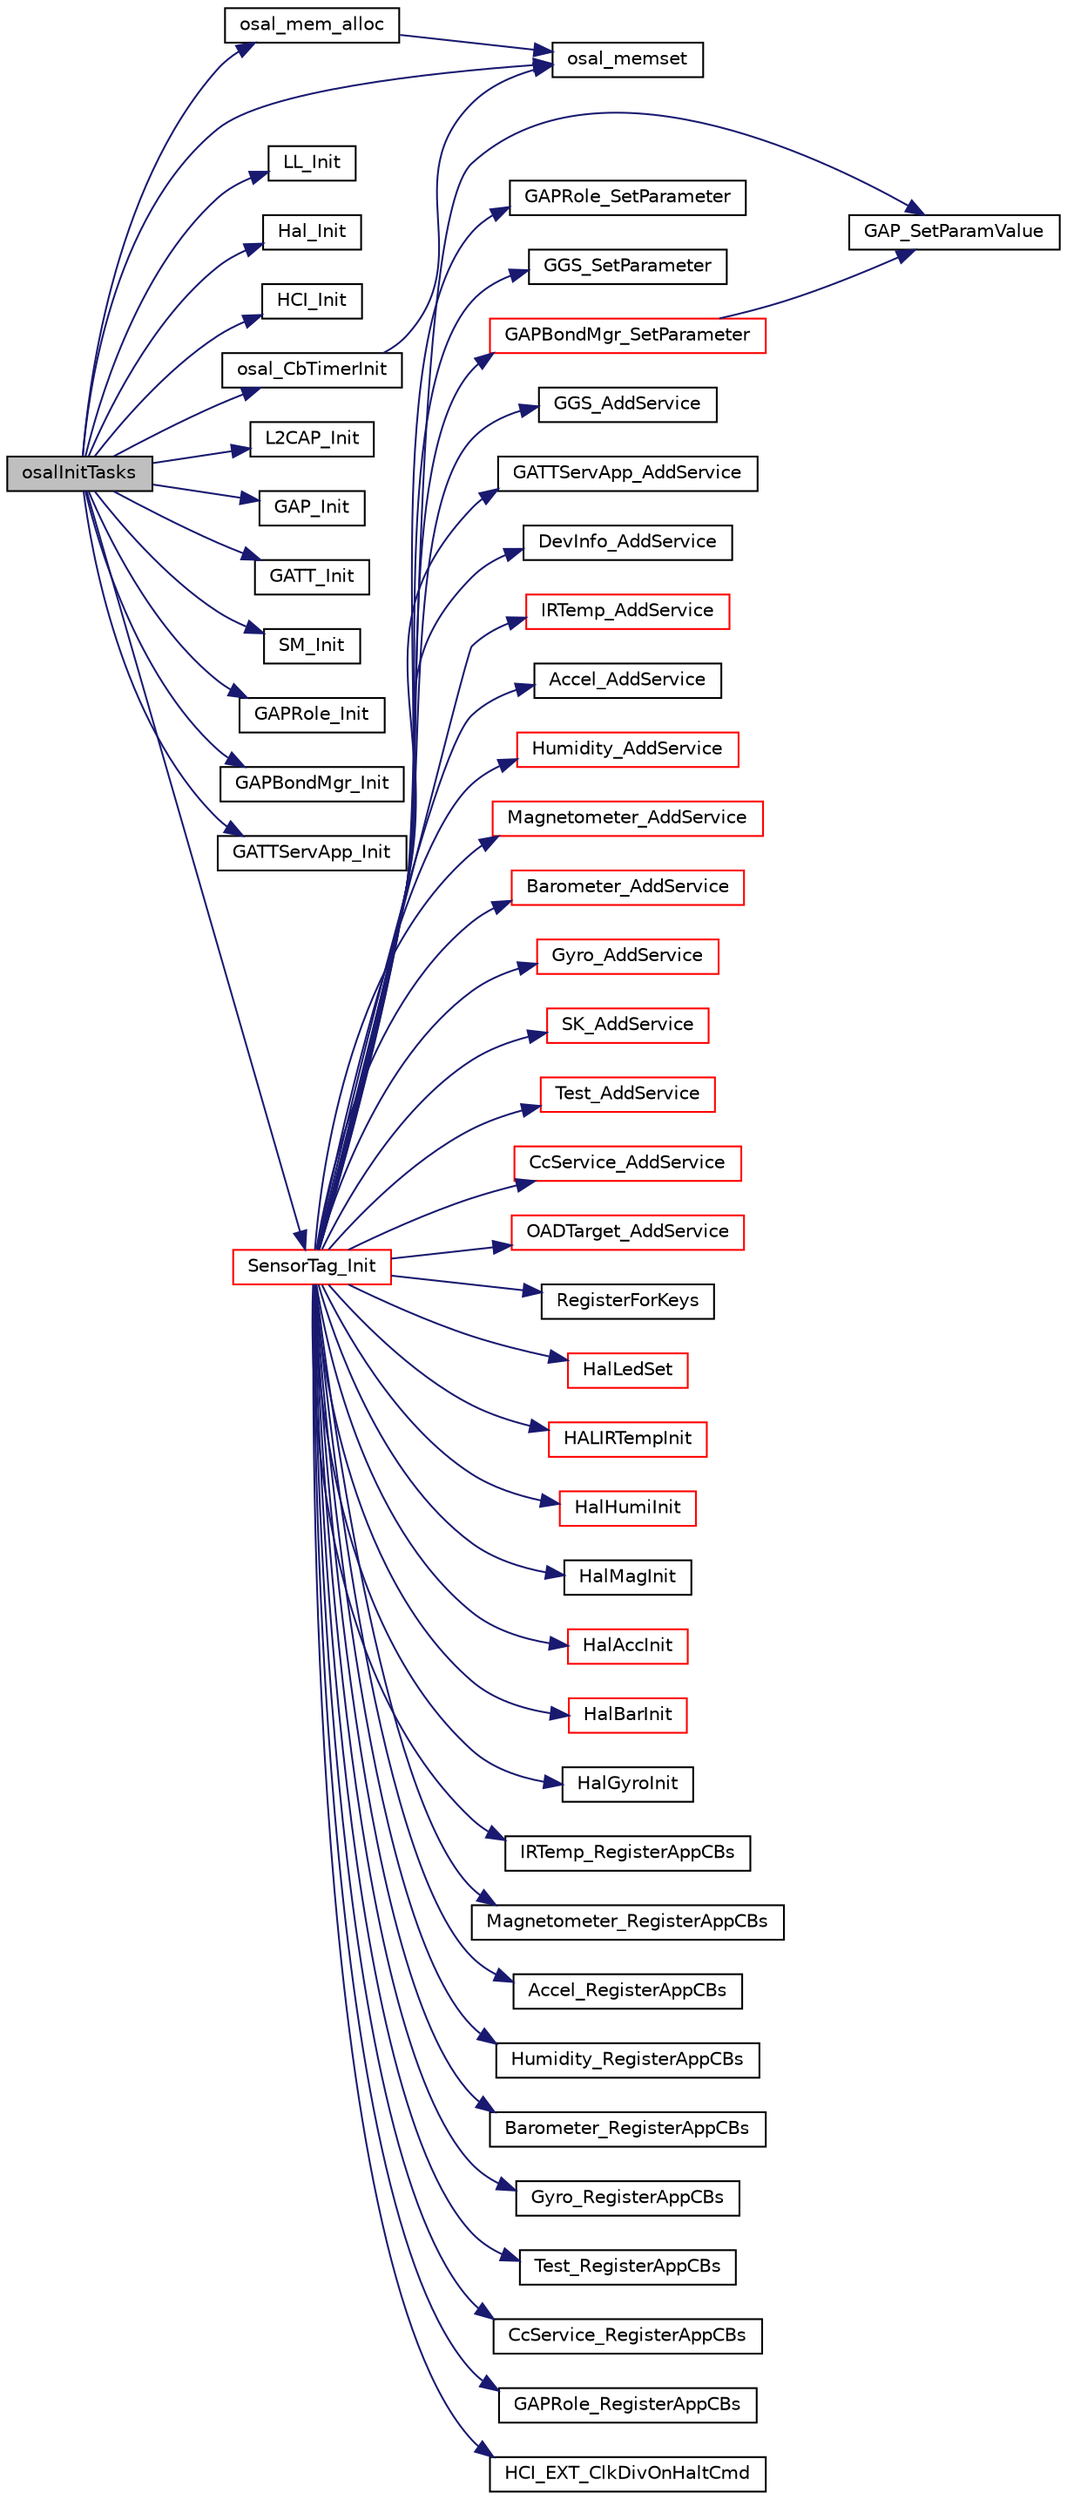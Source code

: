 digraph "osalInitTasks"
{
  edge [fontname="Helvetica",fontsize="10",labelfontname="Helvetica",labelfontsize="10"];
  node [fontname="Helvetica",fontsize="10",shape=record];
  rankdir="LR";
  Node1 [label="osalInitTasks",height=0.2,width=0.4,color="black", fillcolor="grey75", style="filled" fontcolor="black"];
  Node1 -> Node2 [color="midnightblue",fontsize="10",style="solid",fontname="Helvetica"];
  Node2 [label="osal_mem_alloc",height=0.2,width=0.4,color="black", fillcolor="white", style="filled",URL="$_o_s_a_l___memory_8c.html#ae5cbc213a1cab3be5f0963a4b75408c4"];
  Node2 -> Node3 [color="midnightblue",fontsize="10",style="solid",fontname="Helvetica"];
  Node3 [label="osal_memset",height=0.2,width=0.4,color="black", fillcolor="white", style="filled",URL="$_o_s_a_l_8c.html#a7a416b7daf0407f6a1b92b71fc12847e"];
  Node1 -> Node3 [color="midnightblue",fontsize="10",style="solid",fontname="Helvetica"];
  Node1 -> Node4 [color="midnightblue",fontsize="10",style="solid",fontname="Helvetica"];
  Node4 [label="LL_Init",height=0.2,width=0.4,color="black", fillcolor="white", style="filled",URL="$ll_8h.html#a11a0823bf0185b6b6ec735fd1b4931ef"];
  Node1 -> Node5 [color="midnightblue",fontsize="10",style="solid",fontname="Helvetica"];
  Node5 [label="Hal_Init",height=0.2,width=0.4,color="black", fillcolor="white", style="filled",URL="$common_2hal__drivers_8c.html#ad92a6736973d6d3424450a8b51a98e07"];
  Node1 -> Node6 [color="midnightblue",fontsize="10",style="solid",fontname="Helvetica"];
  Node6 [label="HCI_Init",height=0.2,width=0.4,color="black", fillcolor="white", style="filled",URL="$hci__tl_8h.html#af1ad4d1a6185a69d0137298b5f177f73"];
  Node1 -> Node7 [color="midnightblue",fontsize="10",style="solid",fontname="Helvetica"];
  Node7 [label="osal_CbTimerInit",height=0.2,width=0.4,color="black", fillcolor="white", style="filled",URL="$osal__cbtimer_8c.html#a56e3b0a7d97d62d978d19ccab28e1cb0"];
  Node7 -> Node3 [color="midnightblue",fontsize="10",style="solid",fontname="Helvetica"];
  Node1 -> Node8 [color="midnightblue",fontsize="10",style="solid",fontname="Helvetica"];
  Node8 [label="L2CAP_Init",height=0.2,width=0.4,color="black", fillcolor="white", style="filled",URL="$l2cap_8h.html#a7349815058a63eaebf0189cb989cad7d"];
  Node1 -> Node9 [color="midnightblue",fontsize="10",style="solid",fontname="Helvetica"];
  Node9 [label="GAP_Init",height=0.2,width=0.4,color="black", fillcolor="white", style="filled",URL="$gap_8h.html#a1ada34c4c42e58cf6519a1217853b95c"];
  Node1 -> Node10 [color="midnightblue",fontsize="10",style="solid",fontname="Helvetica"];
  Node10 [label="GATT_Init",height=0.2,width=0.4,color="black", fillcolor="white", style="filled",URL="$gatt_8h.html#af5204bbdc809eca6c0e4730017b1a7aa"];
  Node1 -> Node11 [color="midnightblue",fontsize="10",style="solid",fontname="Helvetica"];
  Node11 [label="SM_Init",height=0.2,width=0.4,color="black", fillcolor="white", style="filled",URL="$sm_8h.html#a6ac56a994477267e2c05240b7502615f"];
  Node1 -> Node12 [color="midnightblue",fontsize="10",style="solid",fontname="Helvetica"];
  Node12 [label="GAPRole_Init",height=0.2,width=0.4,color="black", fillcolor="white", style="filled",URL="$broadcaster_8c.html#a130c5e67ee156f2248d8d71bd995050e"];
  Node1 -> Node13 [color="midnightblue",fontsize="10",style="solid",fontname="Helvetica"];
  Node13 [label="GAPBondMgr_Init",height=0.2,width=0.4,color="black", fillcolor="white", style="filled",URL="$gapbondmgr_8h.html#a673d2c847a9a8d29d0c94c711c1a545f"];
  Node1 -> Node14 [color="midnightblue",fontsize="10",style="solid",fontname="Helvetica"];
  Node14 [label="GATTServApp_Init",height=0.2,width=0.4,color="black", fillcolor="white", style="filled",URL="$gattservapp_8h.html#ac5fd979a3c4cf21212d751f9d6e9ddbb"];
  Node1 -> Node15 [color="midnightblue",fontsize="10",style="solid",fontname="Helvetica"];
  Node15 [label="SensorTag_Init",height=0.2,width=0.4,color="red", fillcolor="white", style="filled",URL="$_sensor_tag_8c.html#a13b2e5cf7a0072b8860136f3592c2f7f"];
  Node15 -> Node16 [color="midnightblue",fontsize="10",style="solid",fontname="Helvetica"];
  Node16 [label="GAP_SetParamValue",height=0.2,width=0.4,color="black", fillcolor="white", style="filled",URL="$group___g_a_p___a_p_i.html#ga45fab6682fc253681d7abe697a4fc0b5",tooltip="Set a GAP Parameter value. Use this function to change the default GAP parameter values. "];
  Node15 -> Node17 [color="midnightblue",fontsize="10",style="solid",fontname="Helvetica"];
  Node17 [label="GAPRole_SetParameter",height=0.2,width=0.4,color="black", fillcolor="white", style="filled",URL="$group___g_a_p_r_o_l_e_s___b_r_o_a_d_c_a_s_t_e_r___a_p_i.html#ga951a64ccae7a5c1373642836d2afd4ce",tooltip="Set a GAP Role parameter. "];
  Node15 -> Node18 [color="midnightblue",fontsize="10",style="solid",fontname="Helvetica"];
  Node18 [label="GGS_SetParameter",height=0.2,width=0.4,color="black", fillcolor="white", style="filled",URL="$gapgattserver_8h.html#aa199a7c7fe4464c84e4440135d2e91f8",tooltip="Set a GAP GATT Server parameter. "];
  Node15 -> Node19 [color="midnightblue",fontsize="10",style="solid",fontname="Helvetica"];
  Node19 [label="GAPBondMgr_SetParameter",height=0.2,width=0.4,color="red", fillcolor="white", style="filled",URL="$group___g_a_p_r_o_l_e_s___b_o_n_d_m_g_r___a_p_i.html#ga8c64e3dc3c38caafb72a9bb37c4b7b53",tooltip="Set a GAP Bond Manager parameter. "];
  Node19 -> Node16 [color="midnightblue",fontsize="10",style="solid",fontname="Helvetica"];
  Node15 -> Node20 [color="midnightblue",fontsize="10",style="solid",fontname="Helvetica"];
  Node20 [label="GGS_AddService",height=0.2,width=0.4,color="black", fillcolor="white", style="filled",URL="$gapgattserver_8h.html#a378d66bb6f1fc9863df3727a6920c752",tooltip="Add function for the GAP GATT Service. "];
  Node15 -> Node21 [color="midnightblue",fontsize="10",style="solid",fontname="Helvetica"];
  Node21 [label="GATTServApp_AddService",height=0.2,width=0.4,color="black", fillcolor="white", style="filled",URL="$group___g_a_t_t___s_e_r_v___a_p_p___a_p_i.html#ga726a49f31f433e4d38257002f2179f67",tooltip="Add function for the GATT Service. "];
  Node15 -> Node22 [color="midnightblue",fontsize="10",style="solid",fontname="Helvetica"];
  Node22 [label="DevInfo_AddService",height=0.2,width=0.4,color="black", fillcolor="white", style="filled",URL="$devinfoservice_8c.html#ad0caa0b1979e874973e9478e7cf9e74b"];
  Node15 -> Node23 [color="midnightblue",fontsize="10",style="solid",fontname="Helvetica"];
  Node23 [label="IRTemp_AddService",height=0.2,width=0.4,color="red", fillcolor="white", style="filled",URL="$irtempservice_8c.html#afce2251e3b45823b2f9371afa6b70828"];
  Node15 -> Node24 [color="midnightblue",fontsize="10",style="solid",fontname="Helvetica"];
  Node24 [label="Accel_AddService",height=0.2,width=0.4,color="black", fillcolor="white", style="filled",URL="$accelerometer_8c.html#a08f15c25a2debf5853a54db220a854dd"];
  Node15 -> Node25 [color="midnightblue",fontsize="10",style="solid",fontname="Helvetica"];
  Node25 [label="Humidity_AddService",height=0.2,width=0.4,color="red", fillcolor="white", style="filled",URL="$humidityservice_8c.html#a7de4278be2551d21cc6e7a20b0c6fdec"];
  Node15 -> Node26 [color="midnightblue",fontsize="10",style="solid",fontname="Helvetica"];
  Node26 [label="Magnetometer_AddService",height=0.2,width=0.4,color="red", fillcolor="white", style="filled",URL="$magnetometerservice_8c.html#a18c08f3e32e2ab66196efa5fffd3167a"];
  Node15 -> Node27 [color="midnightblue",fontsize="10",style="solid",fontname="Helvetica"];
  Node27 [label="Barometer_AddService",height=0.2,width=0.4,color="red", fillcolor="white", style="filled",URL="$barometerservice_8c.html#ae5af6a8158f32822cf8c5c8e5abf57cc"];
  Node15 -> Node28 [color="midnightblue",fontsize="10",style="solid",fontname="Helvetica"];
  Node28 [label="Gyro_AddService",height=0.2,width=0.4,color="red", fillcolor="white", style="filled",URL="$gyroservice_8c.html#af38f714d78e0cd9c8e18d123cf53cf28"];
  Node15 -> Node29 [color="midnightblue",fontsize="10",style="solid",fontname="Helvetica"];
  Node29 [label="SK_AddService",height=0.2,width=0.4,color="red", fillcolor="white", style="filled",URL="$simplekeys_8c.html#acd33b71684c5b1590259ba407bbb19f2"];
  Node15 -> Node30 [color="midnightblue",fontsize="10",style="solid",fontname="Helvetica"];
  Node30 [label="Test_AddService",height=0.2,width=0.4,color="red", fillcolor="white", style="filled",URL="$testservice_8c.html#a7d3078d20cc9f9668ed63593aa41d6e6"];
  Node15 -> Node31 [color="midnightblue",fontsize="10",style="solid",fontname="Helvetica"];
  Node31 [label="CcService_AddService",height=0.2,width=0.4,color="red", fillcolor="white", style="filled",URL="$ccservice_8c.html#a6b025d58f9d06cc7eda4adfc19d1abd1"];
  Node15 -> Node32 [color="midnightblue",fontsize="10",style="solid",fontname="Helvetica"];
  Node32 [label="OADTarget_AddService",height=0.2,width=0.4,color="red", fillcolor="white", style="filled",URL="$oad__target_8c.html#a57eb2c85f3d92c43b34b8dc2ceeb33ce"];
  Node15 -> Node33 [color="midnightblue",fontsize="10",style="solid",fontname="Helvetica"];
  Node33 [label="RegisterForKeys",height=0.2,width=0.4,color="black", fillcolor="white", style="filled",URL="$_on_board_8c.html#aefec0a9b6bda0018e9073cc2e791595d"];
  Node15 -> Node34 [color="midnightblue",fontsize="10",style="solid",fontname="Helvetica"];
  Node34 [label="HalLedSet",height=0.2,width=0.4,color="red", fillcolor="white", style="filled",URL="$hal__led_8h.html#aa17dd91043278f3639ead3c2ffe37994"];
  Node15 -> Node35 [color="midnightblue",fontsize="10",style="solid",fontname="Helvetica"];
  Node35 [label="HALIRTempInit",height=0.2,width=0.4,color="red", fillcolor="white", style="filled",URL="$hal__irtemp_8c.html#a180032318d05a0c4dbe15174fd5f13de"];
  Node15 -> Node36 [color="midnightblue",fontsize="10",style="solid",fontname="Helvetica"];
  Node36 [label="HalHumiInit",height=0.2,width=0.4,color="red", fillcolor="white", style="filled",URL="$hal__humi_8c.html#ac438444ca235a6ef4a500e0cbf2d513e"];
  Node15 -> Node37 [color="midnightblue",fontsize="10",style="solid",fontname="Helvetica"];
  Node37 [label="HalMagInit",height=0.2,width=0.4,color="black", fillcolor="white", style="filled",URL="$hal__mag_8c.html#a3b6e43ae2878003f65a3d2c90efc318f"];
  Node15 -> Node38 [color="midnightblue",fontsize="10",style="solid",fontname="Helvetica"];
  Node38 [label="HalAccInit",height=0.2,width=0.4,color="red", fillcolor="white", style="filled",URL="$hal__acc_8c.html#a37176bc5bdfdf77eefcd14beecc71723"];
  Node15 -> Node39 [color="midnightblue",fontsize="10",style="solid",fontname="Helvetica"];
  Node39 [label="HalBarInit",height=0.2,width=0.4,color="red", fillcolor="white", style="filled",URL="$hal__bar_8c.html#a52a9b7cf9137c3657d244d19b4d4eb73"];
  Node15 -> Node40 [color="midnightblue",fontsize="10",style="solid",fontname="Helvetica"];
  Node40 [label="HalGyroInit",height=0.2,width=0.4,color="black", fillcolor="white", style="filled",URL="$_c_c2541_a_r_c_2hal__gyro_8c.html#a5bc02b8d46bc5e9406ee5e3ec4108cd8"];
  Node15 -> Node41 [color="midnightblue",fontsize="10",style="solid",fontname="Helvetica"];
  Node41 [label="IRTemp_RegisterAppCBs",height=0.2,width=0.4,color="black", fillcolor="white", style="filled",URL="$irtempservice_8c.html#a5f590428666575193fecbd101ac4bf9b"];
  Node15 -> Node42 [color="midnightblue",fontsize="10",style="solid",fontname="Helvetica"];
  Node42 [label="Magnetometer_RegisterAppCBs",height=0.2,width=0.4,color="black", fillcolor="white", style="filled",URL="$magnetometerservice_8c.html#a9087b8dd448d08c553aecb2f67e8b85b"];
  Node15 -> Node43 [color="midnightblue",fontsize="10",style="solid",fontname="Helvetica"];
  Node43 [label="Accel_RegisterAppCBs",height=0.2,width=0.4,color="black", fillcolor="white", style="filled",URL="$accelerometer_8c.html#a39573aa2f45d4701b64849fb6b7c750c"];
  Node15 -> Node44 [color="midnightblue",fontsize="10",style="solid",fontname="Helvetica"];
  Node44 [label="Humidity_RegisterAppCBs",height=0.2,width=0.4,color="black", fillcolor="white", style="filled",URL="$humidityservice_8c.html#ab5a79a7fc22717ef2d8ff8ccba9a2457"];
  Node15 -> Node45 [color="midnightblue",fontsize="10",style="solid",fontname="Helvetica"];
  Node45 [label="Barometer_RegisterAppCBs",height=0.2,width=0.4,color="black", fillcolor="white", style="filled",URL="$barometerservice_8c.html#ad329c956842a8f5d6829667f1003ff7c"];
  Node15 -> Node46 [color="midnightblue",fontsize="10",style="solid",fontname="Helvetica"];
  Node46 [label="Gyro_RegisterAppCBs",height=0.2,width=0.4,color="black", fillcolor="white", style="filled",URL="$gyroservice_8c.html#a736843965012c2b9bf3256ab6fe5cf80"];
  Node15 -> Node47 [color="midnightblue",fontsize="10",style="solid",fontname="Helvetica"];
  Node47 [label="Test_RegisterAppCBs",height=0.2,width=0.4,color="black", fillcolor="white", style="filled",URL="$testservice_8c.html#a3523a1a0c4b08a293ab9e6615e54c6b6"];
  Node15 -> Node48 [color="midnightblue",fontsize="10",style="solid",fontname="Helvetica"];
  Node48 [label="CcService_RegisterAppCBs",height=0.2,width=0.4,color="black", fillcolor="white", style="filled",URL="$ccservice_8c.html#a1b65d6f43f0e6123a79d28930c523082"];
  Node15 -> Node49 [color="midnightblue",fontsize="10",style="solid",fontname="Helvetica"];
  Node49 [label="GAPRole_RegisterAppCBs",height=0.2,width=0.4,color="black", fillcolor="white", style="filled",URL="$group___g_a_p_r_o_l_e_s___p_e_r_i_p_h_e_r_a_l___a_p_i.html#gaa0ac8e3133226713e2d1800998351e34",tooltip="Register application&#39;s callbacks. "];
  Node15 -> Node50 [color="midnightblue",fontsize="10",style="solid",fontname="Helvetica"];
  Node50 [label="HCI_EXT_ClkDivOnHaltCmd",height=0.2,width=0.4,color="black", fillcolor="white", style="filled",URL="$hci_8h.html#a620d1be2cfbf6186a7391880227087a2"];
}

